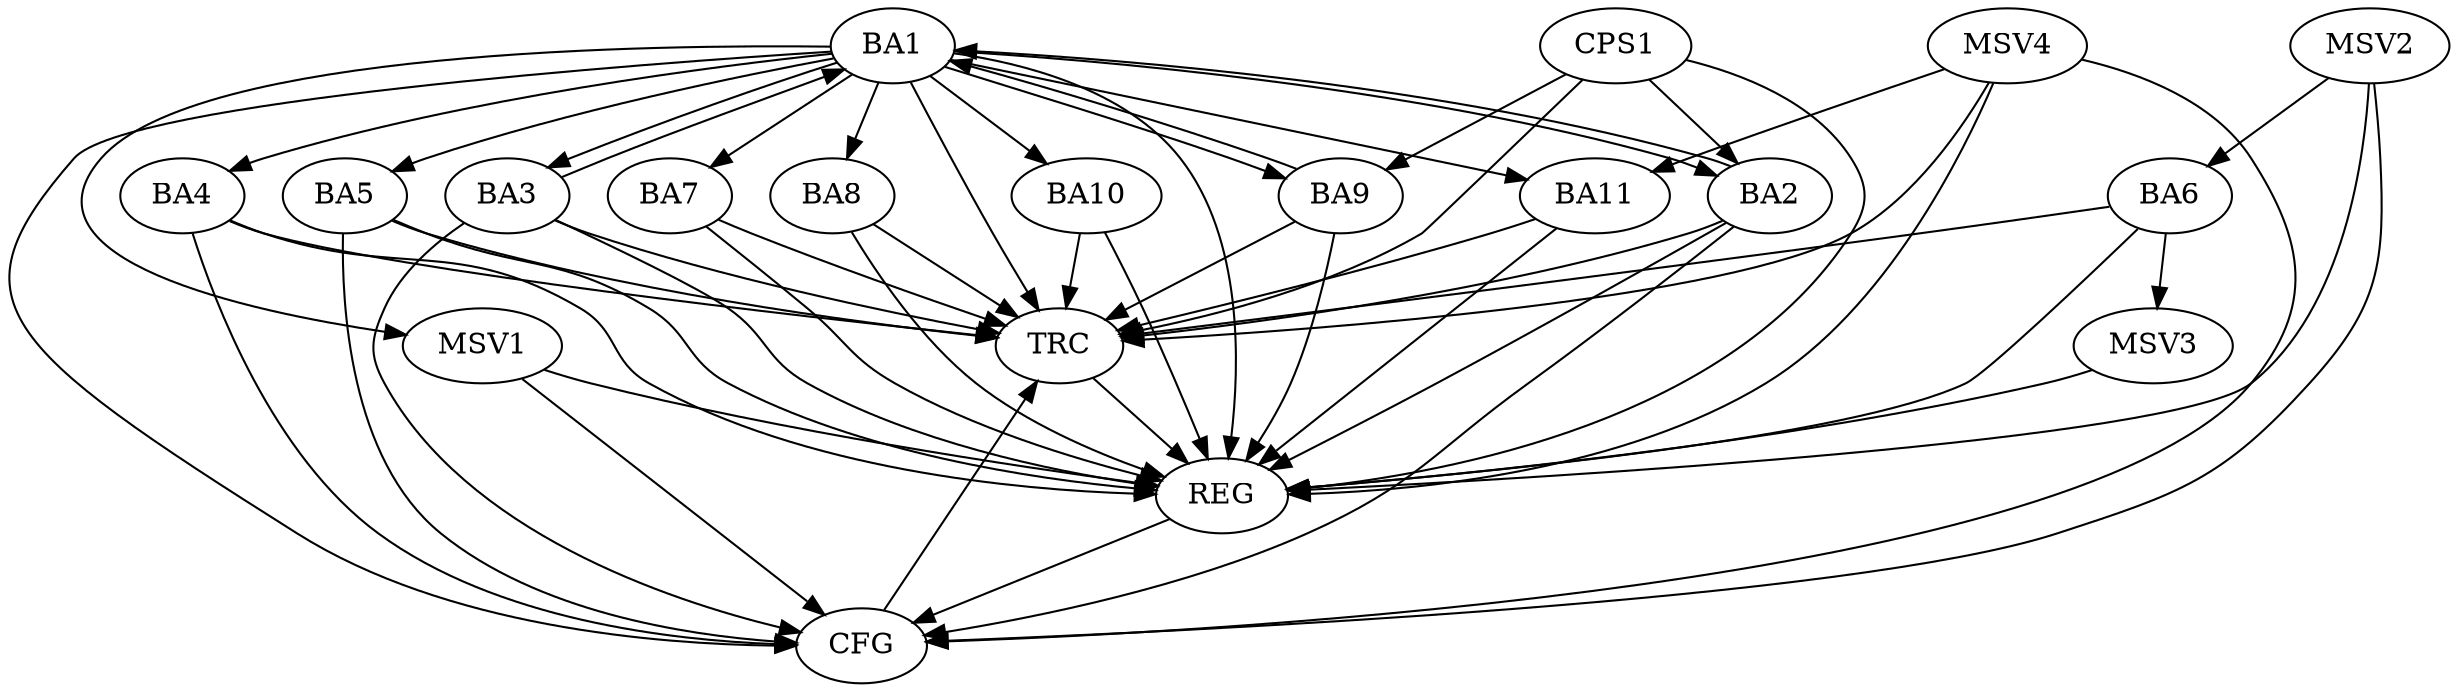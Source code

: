 strict digraph G {
  BA1 [ label="BA1" ];
  BA2 [ label="BA2" ];
  BA3 [ label="BA3" ];
  BA4 [ label="BA4" ];
  BA5 [ label="BA5" ];
  BA6 [ label="BA6" ];
  BA7 [ label="BA7" ];
  BA8 [ label="BA8" ];
  BA9 [ label="BA9" ];
  BA10 [ label="BA10" ];
  BA11 [ label="BA11" ];
  CPS1 [ label="CPS1" ];
  REG [ label="REG" ];
  CFG [ label="CFG" ];
  TRC [ label="TRC" ];
  MSV1 [ label="MSV1" ];
  MSV2 [ label="MSV2" ];
  MSV3 [ label="MSV3" ];
  MSV4 [ label="MSV4" ];
  BA1 -> BA2;
  BA2 -> BA1;
  BA3 -> BA1;
  BA9 -> BA1;
  CPS1 -> BA2;
  CPS1 -> BA9;
  BA1 -> REG;
  BA2 -> REG;
  BA3 -> REG;
  BA4 -> REG;
  BA5 -> REG;
  BA6 -> REG;
  BA7 -> REG;
  BA8 -> REG;
  BA9 -> REG;
  BA10 -> REG;
  BA11 -> REG;
  CPS1 -> REG;
  BA2 -> CFG;
  BA5 -> CFG;
  BA1 -> CFG;
  BA3 -> CFG;
  BA4 -> CFG;
  REG -> CFG;
  BA1 -> TRC;
  BA2 -> TRC;
  BA3 -> TRC;
  BA4 -> TRC;
  BA5 -> TRC;
  BA6 -> TRC;
  BA7 -> TRC;
  BA8 -> TRC;
  BA9 -> TRC;
  BA10 -> TRC;
  BA11 -> TRC;
  CPS1 -> TRC;
  CFG -> TRC;
  TRC -> REG;
  BA1 -> BA7;
  BA1 -> BA3;
  BA1 -> BA5;
  BA1 -> BA9;
  BA1 -> BA10;
  BA1 -> BA11;
  BA1 -> BA8;
  BA1 -> BA4;
  BA1 -> MSV1;
  MSV1 -> REG;
  MSV1 -> CFG;
  MSV2 -> BA6;
  MSV2 -> REG;
  MSV2 -> CFG;
  BA6 -> MSV3;
  MSV3 -> REG;
  MSV4 -> BA11;
  MSV4 -> REG;
  MSV4 -> TRC;
  MSV4 -> CFG;
}
